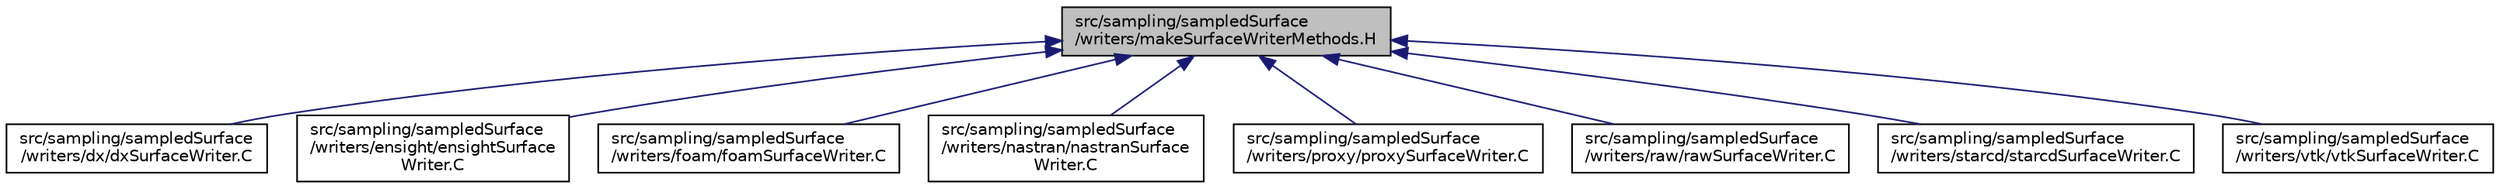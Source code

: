 digraph "src/sampling/sampledSurface/writers/makeSurfaceWriterMethods.H"
{
  bgcolor="transparent";
  edge [fontname="Helvetica",fontsize="10",labelfontname="Helvetica",labelfontsize="10"];
  node [fontname="Helvetica",fontsize="10",shape=record];
  Node161 [label="src/sampling/sampledSurface\l/writers/makeSurfaceWriterMethods.H",height=0.2,width=0.4,color="black", fillcolor="grey75", style="filled", fontcolor="black"];
  Node161 -> Node162 [dir="back",color="midnightblue",fontsize="10",style="solid",fontname="Helvetica"];
  Node162 [label="src/sampling/sampledSurface\l/writers/dx/dxSurfaceWriter.C",height=0.2,width=0.4,color="black",URL="$a15179.html"];
  Node161 -> Node163 [dir="back",color="midnightblue",fontsize="10",style="solid",fontname="Helvetica"];
  Node163 [label="src/sampling/sampledSurface\l/writers/ensight/ensightSurface\lWriter.C",height=0.2,width=0.4,color="black",URL="$a15191.html"];
  Node161 -> Node164 [dir="back",color="midnightblue",fontsize="10",style="solid",fontname="Helvetica"];
  Node164 [label="src/sampling/sampledSurface\l/writers/foam/foamSurfaceWriter.C",height=0.2,width=0.4,color="black",URL="$a15197.html"];
  Node161 -> Node165 [dir="back",color="midnightblue",fontsize="10",style="solid",fontname="Helvetica"];
  Node165 [label="src/sampling/sampledSurface\l/writers/nastran/nastranSurface\lWriter.C",height=0.2,width=0.4,color="black",URL="$a15206.html"];
  Node161 -> Node166 [dir="back",color="midnightblue",fontsize="10",style="solid",fontname="Helvetica"];
  Node166 [label="src/sampling/sampledSurface\l/writers/proxy/proxySurfaceWriter.C",height=0.2,width=0.4,color="black",URL="$a15215.html"];
  Node161 -> Node167 [dir="back",color="midnightblue",fontsize="10",style="solid",fontname="Helvetica"];
  Node167 [label="src/sampling/sampledSurface\l/writers/raw/rawSurfaceWriter.C",height=0.2,width=0.4,color="black",URL="$a15221.html"];
  Node161 -> Node168 [dir="back",color="midnightblue",fontsize="10",style="solid",fontname="Helvetica"];
  Node168 [label="src/sampling/sampledSurface\l/writers/starcd/starcdSurfaceWriter.C",height=0.2,width=0.4,color="black",URL="$a15227.html"];
  Node161 -> Node169 [dir="back",color="midnightblue",fontsize="10",style="solid",fontname="Helvetica"];
  Node169 [label="src/sampling/sampledSurface\l/writers/vtk/vtkSurfaceWriter.C",height=0.2,width=0.4,color="black",URL="$a15239.html"];
}
